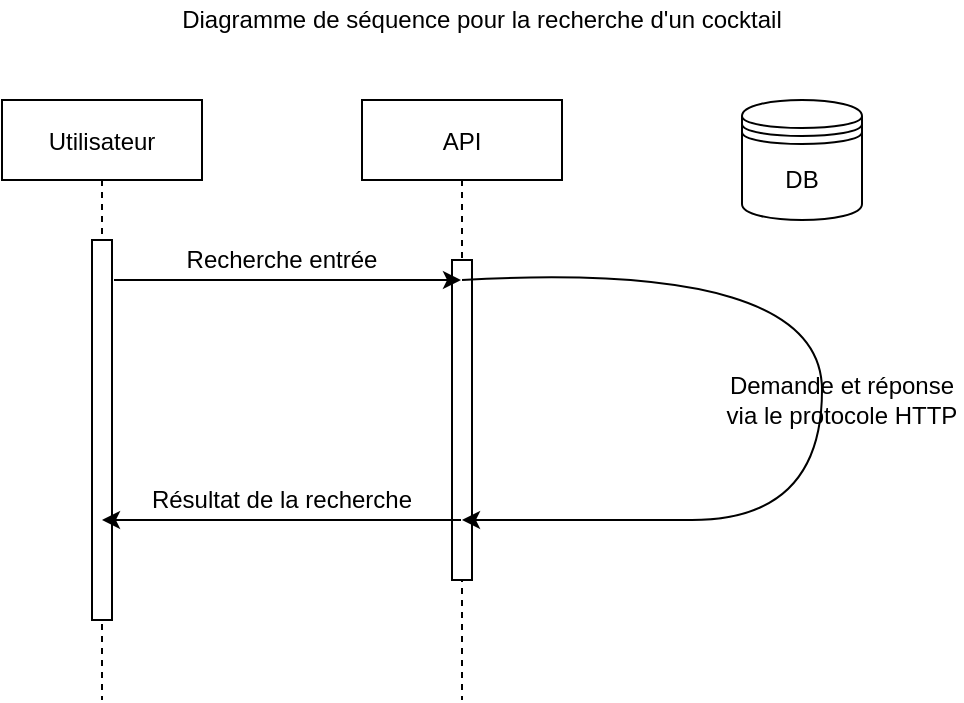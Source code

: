 <mxfile version="13.7.7" type="github">
  <diagram id="kgpKYQtTHZ0yAKxKKP6v" name="Page-1">
    <mxGraphModel dx="782" dy="441" grid="1" gridSize="10" guides="1" tooltips="1" connect="1" arrows="1" fold="1" page="1" pageScale="1" pageWidth="850" pageHeight="1100" math="0" shadow="0">
      <root>
        <mxCell id="0" />
        <mxCell id="1" parent="0" />
        <mxCell id="3nuBFxr9cyL0pnOWT2aG-1" value="Utilisateur" style="shape=umlLifeline;perimeter=lifelinePerimeter;container=1;collapsible=0;recursiveResize=0;rounded=0;shadow=0;strokeWidth=1;" parent="1" vertex="1">
          <mxGeometry x="120" y="80" width="100" height="300" as="geometry" />
        </mxCell>
        <mxCell id="3nuBFxr9cyL0pnOWT2aG-2" value="" style="points=[];perimeter=orthogonalPerimeter;rounded=0;shadow=0;strokeWidth=1;" parent="3nuBFxr9cyL0pnOWT2aG-1" vertex="1">
          <mxGeometry x="45" y="70" width="10" height="190" as="geometry" />
        </mxCell>
        <mxCell id="3nuBFxr9cyL0pnOWT2aG-5" value="API" style="shape=umlLifeline;perimeter=lifelinePerimeter;container=1;collapsible=0;recursiveResize=0;rounded=0;shadow=0;strokeWidth=1;" parent="1" vertex="1">
          <mxGeometry x="300" y="80" width="100" height="300" as="geometry" />
        </mxCell>
        <mxCell id="3nuBFxr9cyL0pnOWT2aG-6" value="" style="points=[];perimeter=orthogonalPerimeter;rounded=0;shadow=0;strokeWidth=1;" parent="3nuBFxr9cyL0pnOWT2aG-5" vertex="1">
          <mxGeometry x="45" y="80" width="10" height="160" as="geometry" />
        </mxCell>
        <mxCell id="DNf5X13OawCOUKDCXLdo-1" value="" style="endArrow=classic;html=1;" parent="1" target="3nuBFxr9cyL0pnOWT2aG-5" edge="1">
          <mxGeometry width="50" height="50" relative="1" as="geometry">
            <mxPoint x="176" y="170" as="sourcePoint" />
            <mxPoint x="420" y="200" as="targetPoint" />
            <Array as="points">
              <mxPoint x="250" y="170" />
            </Array>
          </mxGeometry>
        </mxCell>
        <mxCell id="DNf5X13OawCOUKDCXLdo-2" value="Recherche entrée" style="text;html=1;strokeColor=none;fillColor=none;align=center;verticalAlign=middle;whiteSpace=wrap;rounded=0;" parent="1" vertex="1">
          <mxGeometry x="200" y="150" width="120" height="20" as="geometry" />
        </mxCell>
        <mxCell id="DNf5X13OawCOUKDCXLdo-3" value="" style="endArrow=classic;html=1;" parent="1" source="3nuBFxr9cyL0pnOWT2aG-5" target="3nuBFxr9cyL0pnOWT2aG-1" edge="1">
          <mxGeometry width="50" height="50" relative="1" as="geometry">
            <mxPoint x="350" y="250" as="sourcePoint" />
            <mxPoint x="420" y="200" as="targetPoint" />
            <Array as="points">
              <mxPoint x="280" y="290" />
            </Array>
          </mxGeometry>
        </mxCell>
        <mxCell id="DNf5X13OawCOUKDCXLdo-4" value="Résultat de la recherche" style="text;html=1;strokeColor=none;fillColor=none;align=center;verticalAlign=middle;whiteSpace=wrap;rounded=0;" parent="1" vertex="1">
          <mxGeometry x="170" y="270" width="180" height="20" as="geometry" />
        </mxCell>
        <mxCell id="DNf5X13OawCOUKDCXLdo-5" value="" style="shape=datastore;whiteSpace=wrap;html=1;" parent="1" vertex="1">
          <mxGeometry x="490" y="80" width="60" height="60" as="geometry" />
        </mxCell>
        <mxCell id="DNf5X13OawCOUKDCXLdo-9" value="" style="endArrow=classic;html=1;curved=1;" parent="1" target="3nuBFxr9cyL0pnOWT2aG-5" edge="1">
          <mxGeometry width="50" height="50" relative="1" as="geometry">
            <mxPoint x="350" y="170" as="sourcePoint" />
            <mxPoint x="660" y="210" as="targetPoint" />
            <Array as="points">
              <mxPoint x="530" y="160" />
              <mxPoint x="530" y="290" />
              <mxPoint x="400" y="290" />
            </Array>
          </mxGeometry>
        </mxCell>
        <mxCell id="DNf5X13OawCOUKDCXLdo-10" value="DB" style="text;html=1;strokeColor=none;fillColor=none;align=center;verticalAlign=middle;whiteSpace=wrap;rounded=0;" parent="1" vertex="1">
          <mxGeometry x="500" y="110" width="40" height="20" as="geometry" />
        </mxCell>
        <mxCell id="DNf5X13OawCOUKDCXLdo-12" value="Diagramme de séquence pour la recherche d&#39;un cocktail" style="text;html=1;strokeColor=none;fillColor=none;align=center;verticalAlign=middle;whiteSpace=wrap;rounded=0;" parent="1" vertex="1">
          <mxGeometry x="190" y="30" width="340" height="20" as="geometry" />
        </mxCell>
        <mxCell id="CP3a-DDI1CkapBZtqB89-1" value="Demande et réponse via le protocole HTTP" style="text;html=1;strokeColor=none;fillColor=none;align=center;verticalAlign=middle;whiteSpace=wrap;rounded=0;" vertex="1" parent="1">
          <mxGeometry x="480" y="220" width="120" height="20" as="geometry" />
        </mxCell>
      </root>
    </mxGraphModel>
  </diagram>
</mxfile>
